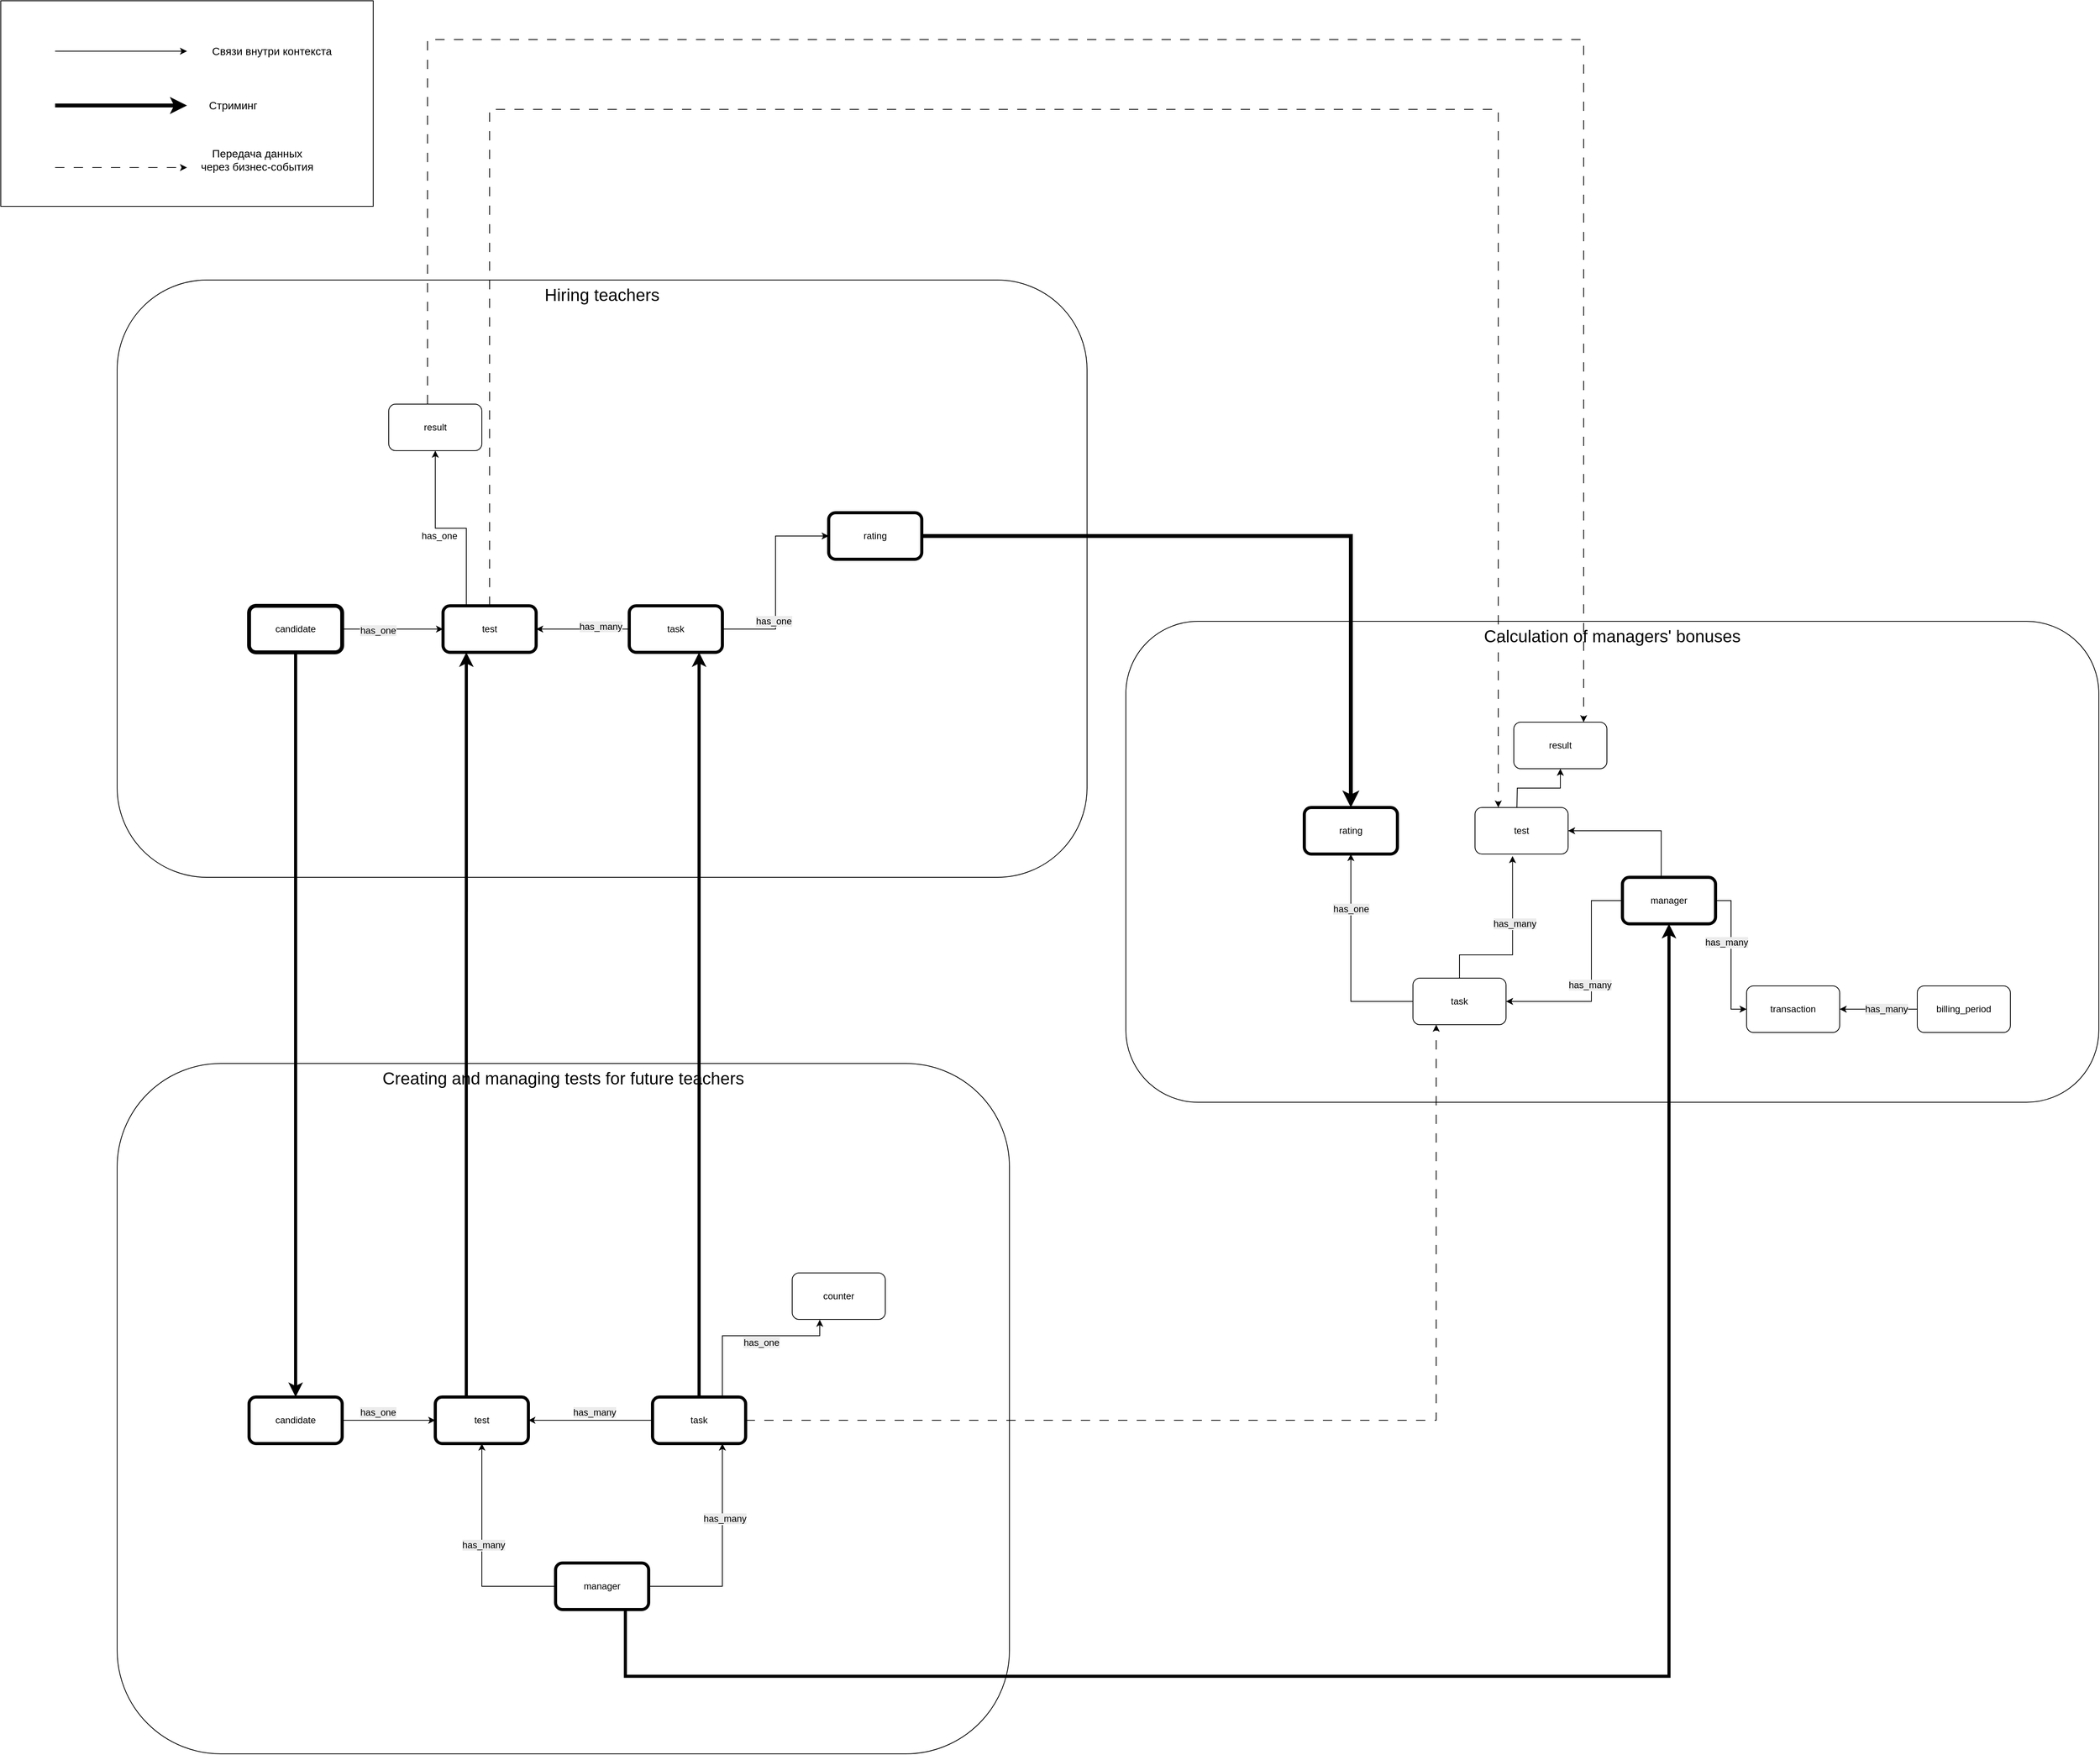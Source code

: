 <mxfile version="27.0.9">
  <diagram name="Страница — 1" id="H42nBueQckTCqTCgXrc7">
    <mxGraphModel dx="3014" dy="2012" grid="1" gridSize="10" guides="1" tooltips="1" connect="1" arrows="1" fold="1" page="1" pageScale="1" pageWidth="827" pageHeight="1169" math="0" shadow="0">
      <root>
        <mxCell id="0" />
        <mxCell id="1" parent="0" />
        <mxCell id="MZ8vWA6o7HbH0okaRIBT-18" value="" style="rounded=0;whiteSpace=wrap;html=1;" parent="1" vertex="1">
          <mxGeometry x="-1480" y="-320" width="480" height="265" as="geometry" />
        </mxCell>
        <mxCell id="R79uFR_LP6PU_-RBtP9x-36" value="&lt;span style=&quot;font-size: 22px;&quot;&gt;Hiring teachers&lt;/span&gt;" style="rounded=1;whiteSpace=wrap;html=1;labelPosition=center;verticalLabelPosition=middle;align=center;verticalAlign=top;" parent="1" vertex="1">
          <mxGeometry x="-1330" y="40" width="1250" height="770" as="geometry" />
        </mxCell>
        <mxCell id="R79uFR_LP6PU_-RBtP9x-37" value="&lt;span style=&quot;font-size: 22px;&quot;&gt;Creating and managing tests for future teachers&lt;/span&gt;" style="rounded=1;whiteSpace=wrap;html=1;labelPosition=center;verticalLabelPosition=middle;align=center;verticalAlign=top;" parent="1" vertex="1">
          <mxGeometry x="-1330" y="1050" width="1150" height="890" as="geometry" />
        </mxCell>
        <mxCell id="R79uFR_LP6PU_-RBtP9x-38" value="&lt;span style=&quot;font-size: 22px;&quot;&gt;Calculation of managers&#39; bonuses&lt;/span&gt;" style="rounded=1;whiteSpace=wrap;html=1;labelPosition=center;verticalLabelPosition=middle;align=center;verticalAlign=top;" parent="1" vertex="1">
          <mxGeometry x="-30" y="480" width="1254" height="620" as="geometry" />
        </mxCell>
        <mxCell id="R79uFR_LP6PU_-RBtP9x-17" style="edgeStyle=orthogonalEdgeStyle;rounded=0;orthogonalLoop=1;jettySize=auto;html=1;entryX=0;entryY=0.5;entryDx=0;entryDy=0;" parent="1" source="R79uFR_LP6PU_-RBtP9x-2" target="R79uFR_LP6PU_-RBtP9x-8" edge="1">
          <mxGeometry relative="1" as="geometry" />
        </mxCell>
        <mxCell id="R79uFR_LP6PU_-RBtP9x-28" value="&lt;span style=&quot;font-size: 12px; background-color: rgb(236, 236, 236);&quot;&gt;has_one&lt;/span&gt;" style="edgeLabel;html=1;align=center;verticalAlign=middle;resizable=0;points=[];" parent="R79uFR_LP6PU_-RBtP9x-17" vertex="1" connectable="0">
          <mxGeometry x="-0.29" y="-2" relative="1" as="geometry">
            <mxPoint x="3" y="-12" as="offset" />
          </mxGeometry>
        </mxCell>
        <mxCell id="R79uFR_LP6PU_-RBtP9x-2" value="candidate" style="rounded=1;whiteSpace=wrap;html=1;strokeWidth=4;" parent="1" vertex="1">
          <mxGeometry x="-1160" y="1480" width="120" height="60" as="geometry" />
        </mxCell>
        <mxCell id="R79uFR_LP6PU_-RBtP9x-21" style="edgeStyle=orthogonalEdgeStyle;rounded=0;orthogonalLoop=1;jettySize=auto;html=1;entryX=0.5;entryY=1;entryDx=0;entryDy=0;exitX=0;exitY=0.5;exitDx=0;exitDy=0;" parent="1" source="R79uFR_LP6PU_-RBtP9x-3" target="R79uFR_LP6PU_-RBtP9x-8" edge="1">
          <mxGeometry relative="1" as="geometry" />
        </mxCell>
        <mxCell id="R79uFR_LP6PU_-RBtP9x-31" value="&lt;span style=&quot;font-size: 12px; background-color: rgb(236, 236, 236);&quot;&gt;has_many&lt;/span&gt;" style="edgeLabel;html=1;align=center;verticalAlign=middle;resizable=0;points=[];" parent="R79uFR_LP6PU_-RBtP9x-21" vertex="1" connectable="0">
          <mxGeometry x="0.064" y="-2" relative="1" as="geometry">
            <mxPoint as="offset" />
          </mxGeometry>
        </mxCell>
        <mxCell id="R79uFR_LP6PU_-RBtP9x-91" style="edgeStyle=orthogonalEdgeStyle;rounded=0;orthogonalLoop=1;jettySize=auto;html=1;entryX=0.75;entryY=1;entryDx=0;entryDy=0;exitX=1;exitY=0.5;exitDx=0;exitDy=0;" parent="1" source="R79uFR_LP6PU_-RBtP9x-3" target="R79uFR_LP6PU_-RBtP9x-7" edge="1">
          <mxGeometry relative="1" as="geometry">
            <Array as="points">
              <mxPoint x="-550" y="1724" />
            </Array>
          </mxGeometry>
        </mxCell>
        <mxCell id="R79uFR_LP6PU_-RBtP9x-94" value="&lt;span style=&quot;font-size: 12px; background-color: rgb(236, 236, 236);&quot;&gt;has_many&lt;/span&gt;" style="edgeLabel;html=1;align=center;verticalAlign=middle;resizable=0;points=[];" parent="R79uFR_LP6PU_-RBtP9x-91" vertex="1" connectable="0">
          <mxGeometry x="0.306" y="-3" relative="1" as="geometry">
            <mxPoint as="offset" />
          </mxGeometry>
        </mxCell>
        <mxCell id="N6-TGysQbzdBZyYczY9a-1" style="edgeStyle=orthogonalEdgeStyle;shape=connector;rounded=0;orthogonalLoop=1;jettySize=auto;html=1;strokeColor=default;strokeWidth=4;align=center;verticalAlign=middle;fontFamily=Helvetica;fontSize=11;fontColor=default;labelBackgroundColor=default;endArrow=classic;exitX=0.75;exitY=1;exitDx=0;exitDy=0;" parent="1" source="R79uFR_LP6PU_-RBtP9x-3" target="R79uFR_LP6PU_-RBtP9x-72" edge="1">
          <mxGeometry relative="1" as="geometry">
            <Array as="points">
              <mxPoint x="-675" y="1840" />
              <mxPoint x="670" y="1840" />
            </Array>
          </mxGeometry>
        </mxCell>
        <mxCell id="R79uFR_LP6PU_-RBtP9x-3" value="manager" style="rounded=1;whiteSpace=wrap;html=1;strokeWidth=4;" parent="1" vertex="1">
          <mxGeometry x="-765" y="1694" width="120" height="60" as="geometry" />
        </mxCell>
        <mxCell id="R79uFR_LP6PU_-RBtP9x-14" style="edgeStyle=orthogonalEdgeStyle;rounded=0;orthogonalLoop=1;jettySize=auto;html=1;entryX=0.5;entryY=1;entryDx=0;entryDy=0;exitX=0.5;exitY=1;exitDx=0;exitDy=0;" parent="1" edge="1">
          <mxGeometry relative="1" as="geometry">
            <mxPoint x="-820" y="1690" as="sourcePoint" />
            <mxPoint x="-820" y="1690" as="targetPoint" />
          </mxGeometry>
        </mxCell>
        <mxCell id="R79uFR_LP6PU_-RBtP9x-7" value="task" style="rounded=1;whiteSpace=wrap;html=1;strokeWidth=4;" parent="1" vertex="1">
          <mxGeometry x="-640" y="1480" width="120" height="60" as="geometry" />
        </mxCell>
        <mxCell id="R79uFR_LP6PU_-RBtP9x-16" style="edgeStyle=orthogonalEdgeStyle;rounded=0;orthogonalLoop=1;jettySize=auto;html=1;entryX=1;entryY=0.5;entryDx=0;entryDy=0;exitX=0;exitY=0.5;exitDx=0;exitDy=0;" parent="1" source="R79uFR_LP6PU_-RBtP9x-7" target="R79uFR_LP6PU_-RBtP9x-8" edge="1">
          <mxGeometry relative="1" as="geometry" />
        </mxCell>
        <mxCell id="R79uFR_LP6PU_-RBtP9x-27" value="&lt;span style=&quot;font-size: 12px; background-color: rgb(236, 236, 236);&quot;&gt;has_many&lt;/span&gt;" style="edgeLabel;html=1;align=center;verticalAlign=middle;resizable=0;points=[];" parent="R79uFR_LP6PU_-RBtP9x-16" vertex="1" connectable="0">
          <mxGeometry x="-0.067" y="1" relative="1" as="geometry">
            <mxPoint x="-1" y="-11" as="offset" />
          </mxGeometry>
        </mxCell>
        <mxCell id="R79uFR_LP6PU_-RBtP9x-115" style="edgeStyle=orthogonalEdgeStyle;shape=connector;rounded=0;orthogonalLoop=1;jettySize=auto;html=1;entryX=0.25;entryY=1;entryDx=0;entryDy=0;strokeColor=default;strokeWidth=4;align=center;verticalAlign=middle;fontFamily=Helvetica;fontSize=12;fontColor=default;labelBackgroundColor=default;endArrow=classic;exitX=0.333;exitY=0.014;exitDx=0;exitDy=0;exitPerimeter=0;" parent="1" source="R79uFR_LP6PU_-RBtP9x-8" target="R79uFR_LP6PU_-RBtP9x-58" edge="1">
          <mxGeometry relative="1" as="geometry">
            <Array as="points" />
          </mxGeometry>
        </mxCell>
        <mxCell id="MZ8vWA6o7HbH0okaRIBT-1" style="edgeStyle=orthogonalEdgeStyle;rounded=0;orthogonalLoop=1;jettySize=auto;html=1;entryX=0.75;entryY=1;entryDx=0;entryDy=0;exitX=0.5;exitY=0;exitDx=0;exitDy=0;strokeWidth=4;" parent="1" source="R79uFR_LP6PU_-RBtP9x-7" target="R79uFR_LP6PU_-RBtP9x-54" edge="1">
          <mxGeometry relative="1" as="geometry" />
        </mxCell>
        <mxCell id="R79uFR_LP6PU_-RBtP9x-8" value="test" style="rounded=1;whiteSpace=wrap;html=1;strokeWidth=4;" parent="1" vertex="1">
          <mxGeometry x="-920" y="1480" width="120" height="60" as="geometry" />
        </mxCell>
        <mxCell id="R79uFR_LP6PU_-RBtP9x-39" style="edgeStyle=orthogonalEdgeStyle;rounded=0;orthogonalLoop=1;jettySize=auto;html=1;entryX=0;entryY=0.5;entryDx=0;entryDy=0;exitX=1;exitY=0.5;exitDx=0;exitDy=0;" parent="1" source="R79uFR_LP6PU_-RBtP9x-41" target="R79uFR_LP6PU_-RBtP9x-58" edge="1">
          <mxGeometry relative="1" as="geometry">
            <mxPoint x="-1120" y="490" as="sourcePoint" />
            <Array as="points">
              <mxPoint x="-980" y="490" />
              <mxPoint x="-980" y="490" />
            </Array>
          </mxGeometry>
        </mxCell>
        <mxCell id="R79uFR_LP6PU_-RBtP9x-40" value="&lt;span style=&quot;font-size: 12px; background-color: rgb(236, 236, 236);&quot;&gt;has_one&lt;/span&gt;" style="edgeLabel;html=1;align=center;verticalAlign=middle;resizable=0;points=[];" parent="R79uFR_LP6PU_-RBtP9x-39" vertex="1" connectable="0">
          <mxGeometry x="-0.29" y="-2" relative="1" as="geometry">
            <mxPoint as="offset" />
          </mxGeometry>
        </mxCell>
        <mxCell id="R79uFR_LP6PU_-RBtP9x-113" style="edgeStyle=orthogonalEdgeStyle;shape=connector;rounded=0;orthogonalLoop=1;jettySize=auto;html=1;strokeColor=default;strokeWidth=4;align=center;verticalAlign=middle;fontFamily=Helvetica;fontSize=12;fontColor=default;labelBackgroundColor=default;endArrow=classic;" parent="1" source="R79uFR_LP6PU_-RBtP9x-41" target="R79uFR_LP6PU_-RBtP9x-2" edge="1">
          <mxGeometry relative="1" as="geometry" />
        </mxCell>
        <mxCell id="R79uFR_LP6PU_-RBtP9x-41" value="candidate" style="rounded=1;whiteSpace=wrap;html=1;strokeWidth=5;" parent="1" vertex="1">
          <mxGeometry x="-1160" y="460" width="120" height="60" as="geometry" />
        </mxCell>
        <mxCell id="MZ8vWA6o7HbH0okaRIBT-3" style="edgeStyle=orthogonalEdgeStyle;rounded=0;orthogonalLoop=1;jettySize=auto;html=1;entryX=0.5;entryY=0;entryDx=0;entryDy=0;strokeWidth=5;" parent="1" source="R79uFR_LP6PU_-RBtP9x-48" target="R79uFR_LP6PU_-RBtP9x-106" edge="1">
          <mxGeometry relative="1" as="geometry">
            <Array as="points">
              <mxPoint x="260" y="370" />
            </Array>
          </mxGeometry>
        </mxCell>
        <mxCell id="R79uFR_LP6PU_-RBtP9x-48" value="rating" style="rounded=1;whiteSpace=wrap;html=1;strokeWidth=4;" parent="1" vertex="1">
          <mxGeometry x="-413" y="340" width="120" height="60" as="geometry" />
        </mxCell>
        <mxCell id="R79uFR_LP6PU_-RBtP9x-49" style="edgeStyle=orthogonalEdgeStyle;rounded=0;orthogonalLoop=1;jettySize=auto;html=1;entryX=0.5;entryY=1;entryDx=0;entryDy=0;exitX=0.5;exitY=1;exitDx=0;exitDy=0;" parent="1" source="R79uFR_LP6PU_-RBtP9x-63" target="R79uFR_LP6PU_-RBtP9x-63" edge="1">
          <mxGeometry relative="1" as="geometry" />
        </mxCell>
        <mxCell id="R79uFR_LP6PU_-RBtP9x-50" style="edgeStyle=orthogonalEdgeStyle;rounded=0;orthogonalLoop=1;jettySize=auto;html=1;entryX=0;entryY=0.5;entryDx=0;entryDy=0;" parent="1" source="R79uFR_LP6PU_-RBtP9x-54" target="R79uFR_LP6PU_-RBtP9x-48" edge="1">
          <mxGeometry relative="1" as="geometry" />
        </mxCell>
        <mxCell id="R79uFR_LP6PU_-RBtP9x-51" value="&lt;span style=&quot;font-size: 12px; background-color: rgb(236, 236, 236);&quot;&gt;has_one&lt;/span&gt;" style="edgeLabel;html=1;align=center;verticalAlign=middle;resizable=0;points=[];" parent="R79uFR_LP6PU_-RBtP9x-50" vertex="1" connectable="0">
          <mxGeometry x="-0.388" y="3" relative="1" as="geometry">
            <mxPoint as="offset" />
          </mxGeometry>
        </mxCell>
        <mxCell id="R79uFR_LP6PU_-RBtP9x-54" value="task" style="rounded=1;whiteSpace=wrap;html=1;strokeWidth=4;" parent="1" vertex="1">
          <mxGeometry x="-670" y="460" width="120" height="60" as="geometry" />
        </mxCell>
        <mxCell id="R79uFR_LP6PU_-RBtP9x-57" style="edgeStyle=orthogonalEdgeStyle;rounded=0;orthogonalLoop=1;jettySize=auto;html=1;entryX=0.5;entryY=1;entryDx=0;entryDy=0;exitX=0.25;exitY=0;exitDx=0;exitDy=0;" parent="1" source="R79uFR_LP6PU_-RBtP9x-58" target="R79uFR_LP6PU_-RBtP9x-63" edge="1">
          <mxGeometry relative="1" as="geometry" />
        </mxCell>
        <mxCell id="MZ8vWA6o7HbH0okaRIBT-2" style="edgeStyle=orthogonalEdgeStyle;rounded=0;orthogonalLoop=1;jettySize=auto;html=1;entryX=0.25;entryY=1;entryDx=0;entryDy=0;exitX=1;exitY=0.5;exitDx=0;exitDy=0;dashed=1;dashPattern=12 12;" parent="1" source="R79uFR_LP6PU_-RBtP9x-7" target="R79uFR_LP6PU_-RBtP9x-80" edge="1">
          <mxGeometry relative="1" as="geometry">
            <Array as="points">
              <mxPoint x="370" y="1510" />
            </Array>
          </mxGeometry>
        </mxCell>
        <mxCell id="MZ8vWA6o7HbH0okaRIBT-7" style="edgeStyle=orthogonalEdgeStyle;rounded=0;orthogonalLoop=1;jettySize=auto;html=1;entryX=0.25;entryY=0;entryDx=0;entryDy=0;dashed=1;dashPattern=12 12;" parent="1" source="R79uFR_LP6PU_-RBtP9x-58" target="R79uFR_LP6PU_-RBtP9x-84" edge="1">
          <mxGeometry relative="1" as="geometry">
            <Array as="points">
              <mxPoint x="-850" y="-180" />
              <mxPoint x="450" y="-180" />
            </Array>
          </mxGeometry>
        </mxCell>
        <mxCell id="R79uFR_LP6PU_-RBtP9x-58" value="test" style="rounded=1;whiteSpace=wrap;html=1;strokeWidth=4;" parent="1" vertex="1">
          <mxGeometry x="-910" y="460" width="120" height="60" as="geometry" />
        </mxCell>
        <mxCell id="MZ8vWA6o7HbH0okaRIBT-4" style="edgeStyle=orthogonalEdgeStyle;rounded=0;orthogonalLoop=1;jettySize=auto;html=1;entryX=0.75;entryY=0;entryDx=0;entryDy=0;dashed=1;dashPattern=12 12;" parent="1" source="R79uFR_LP6PU_-RBtP9x-63" target="MZ8vWA6o7HbH0okaRIBT-6" edge="1">
          <mxGeometry relative="1" as="geometry">
            <mxPoint x="500" y="580" as="targetPoint" />
            <Array as="points">
              <mxPoint x="-930" y="-270" />
              <mxPoint x="560" y="-270" />
            </Array>
          </mxGeometry>
        </mxCell>
        <mxCell id="R79uFR_LP6PU_-RBtP9x-63" value="result" style="rounded=1;whiteSpace=wrap;html=1;strokeWidth=1;" parent="1" vertex="1">
          <mxGeometry x="-980" y="200" width="120" height="60" as="geometry" />
        </mxCell>
        <mxCell id="R79uFR_LP6PU_-RBtP9x-64" value="has_one" style="text;html=1;align=center;verticalAlign=middle;resizable=0;points=[];autosize=1;strokeColor=none;fillColor=none;" parent="1" vertex="1">
          <mxGeometry x="-950" y="355" width="70" height="30" as="geometry" />
        </mxCell>
        <mxCell id="R79uFR_LP6PU_-RBtP9x-68" style="edgeStyle=orthogonalEdgeStyle;rounded=0;orthogonalLoop=1;jettySize=auto;html=1;entryX=1;entryY=0.5;entryDx=0;entryDy=0;exitX=0;exitY=0.5;exitDx=0;exitDy=0;" parent="1" source="R79uFR_LP6PU_-RBtP9x-72" target="R79uFR_LP6PU_-RBtP9x-80" edge="1">
          <mxGeometry relative="1" as="geometry">
            <Array as="points">
              <mxPoint x="570" y="840" />
              <mxPoint x="570" y="970" />
            </Array>
          </mxGeometry>
        </mxCell>
        <mxCell id="R79uFR_LP6PU_-RBtP9x-69" value="&lt;span style=&quot;font-size: 12px; background-color: rgb(236, 236, 236);&quot;&gt;has_many&lt;/span&gt;" style="edgeLabel;html=1;align=center;verticalAlign=middle;resizable=0;points=[];" parent="R79uFR_LP6PU_-RBtP9x-68" vertex="1" connectable="0">
          <mxGeometry x="0.064" y="-2" relative="1" as="geometry">
            <mxPoint as="offset" />
          </mxGeometry>
        </mxCell>
        <mxCell id="R79uFR_LP6PU_-RBtP9x-70" style="edgeStyle=orthogonalEdgeStyle;rounded=0;orthogonalLoop=1;jettySize=auto;html=1;entryX=0;entryY=0.5;entryDx=0;entryDy=0;exitX=1;exitY=0.5;exitDx=0;exitDy=0;" parent="1" source="R79uFR_LP6PU_-RBtP9x-72" target="R79uFR_LP6PU_-RBtP9x-73" edge="1">
          <mxGeometry relative="1" as="geometry">
            <mxPoint x="730" y="1100" as="sourcePoint" />
          </mxGeometry>
        </mxCell>
        <mxCell id="R79uFR_LP6PU_-RBtP9x-71" value="&lt;span style=&quot;font-size: 12px; background-color: rgb(236, 236, 236);&quot;&gt;has_many&lt;/span&gt;" style="edgeLabel;html=1;align=center;verticalAlign=middle;resizable=0;points=[];" parent="R79uFR_LP6PU_-RBtP9x-70" vertex="1" connectable="0">
          <mxGeometry x="-0.089" y="2" relative="1" as="geometry">
            <mxPoint x="-8" y="-8" as="offset" />
          </mxGeometry>
        </mxCell>
        <mxCell id="MZ8vWA6o7HbH0okaRIBT-8" style="edgeStyle=orthogonalEdgeStyle;rounded=0;orthogonalLoop=1;jettySize=auto;html=1;entryX=1;entryY=0.5;entryDx=0;entryDy=0;" parent="1" source="R79uFR_LP6PU_-RBtP9x-72" target="R79uFR_LP6PU_-RBtP9x-84" edge="1">
          <mxGeometry relative="1" as="geometry">
            <Array as="points">
              <mxPoint x="660" y="750" />
            </Array>
          </mxGeometry>
        </mxCell>
        <mxCell id="R79uFR_LP6PU_-RBtP9x-72" value="manager" style="rounded=1;whiteSpace=wrap;html=1;strokeWidth=4;" parent="1" vertex="1">
          <mxGeometry x="610" y="810" width="120" height="60" as="geometry" />
        </mxCell>
        <mxCell id="R79uFR_LP6PU_-RBtP9x-73" value="transaction" style="rounded=1;whiteSpace=wrap;html=1;" parent="1" vertex="1">
          <mxGeometry x="770" y="950" width="120" height="60" as="geometry" />
        </mxCell>
        <mxCell id="R79uFR_LP6PU_-RBtP9x-75" style="edgeStyle=orthogonalEdgeStyle;rounded=0;orthogonalLoop=1;jettySize=auto;html=1;entryX=0.5;entryY=1;entryDx=0;entryDy=0;exitX=0.5;exitY=1;exitDx=0;exitDy=0;" parent="1" edge="1">
          <mxGeometry relative="1" as="geometry">
            <mxPoint x="270" y="760" as="sourcePoint" />
            <mxPoint x="270" y="760" as="targetPoint" />
          </mxGeometry>
        </mxCell>
        <mxCell id="R79uFR_LP6PU_-RBtP9x-80" value="task" style="rounded=1;whiteSpace=wrap;html=1;strokeWidth=1;" parent="1" vertex="1">
          <mxGeometry x="340" y="940" width="120" height="60" as="geometry" />
        </mxCell>
        <mxCell id="R79uFR_LP6PU_-RBtP9x-81" style="edgeStyle=orthogonalEdgeStyle;rounded=0;orthogonalLoop=1;jettySize=auto;html=1;entryX=0.403;entryY=1.044;entryDx=0;entryDy=0;exitX=0.5;exitY=0;exitDx=0;exitDy=0;entryPerimeter=0;" parent="1" source="R79uFR_LP6PU_-RBtP9x-80" target="R79uFR_LP6PU_-RBtP9x-84" edge="1">
          <mxGeometry relative="1" as="geometry">
            <Array as="points">
              <mxPoint x="400" y="910" />
              <mxPoint x="468" y="910" />
            </Array>
          </mxGeometry>
        </mxCell>
        <mxCell id="R79uFR_LP6PU_-RBtP9x-82" value="&lt;span style=&quot;font-size: 12px; background-color: rgb(236, 236, 236);&quot;&gt;has_many&lt;/span&gt;" style="edgeLabel;html=1;align=center;verticalAlign=middle;resizable=0;points=[];" parent="R79uFR_LP6PU_-RBtP9x-81" vertex="1" connectable="0">
          <mxGeometry x="-0.067" y="1" relative="1" as="geometry">
            <mxPoint x="3" y="-33" as="offset" />
          </mxGeometry>
        </mxCell>
        <mxCell id="R79uFR_LP6PU_-RBtP9x-84" value="test" style="rounded=1;whiteSpace=wrap;html=1;strokeWidth=1;" parent="1" vertex="1">
          <mxGeometry x="420" y="720" width="120" height="60" as="geometry" />
        </mxCell>
        <mxCell id="R79uFR_LP6PU_-RBtP9x-86" style="edgeStyle=orthogonalEdgeStyle;rounded=0;orthogonalLoop=1;jettySize=auto;html=1;entryX=1;entryY=0.5;entryDx=0;entryDy=0;" parent="1" source="R79uFR_LP6PU_-RBtP9x-88" target="R79uFR_LP6PU_-RBtP9x-73" edge="1">
          <mxGeometry relative="1" as="geometry">
            <Array as="points">
              <mxPoint x="960" y="980" />
              <mxPoint x="960" y="980" />
            </Array>
          </mxGeometry>
        </mxCell>
        <mxCell id="R79uFR_LP6PU_-RBtP9x-87" value="&lt;span style=&quot;font-size: 12px; background-color: rgb(236, 236, 236);&quot;&gt;has_many&lt;/span&gt;" style="edgeLabel;html=1;align=center;verticalAlign=middle;resizable=0;points=[];" parent="R79uFR_LP6PU_-RBtP9x-86" vertex="1" connectable="0">
          <mxGeometry x="-0.41" relative="1" as="geometry">
            <mxPoint x="-11" as="offset" />
          </mxGeometry>
        </mxCell>
        <mxCell id="R79uFR_LP6PU_-RBtP9x-88" value="billing_period" style="rounded=1;whiteSpace=wrap;html=1;" parent="1" vertex="1">
          <mxGeometry x="990" y="950" width="120" height="60" as="geometry" />
        </mxCell>
        <mxCell id="R79uFR_LP6PU_-RBtP9x-96" style="edgeStyle=orthogonalEdgeStyle;rounded=0;orthogonalLoop=1;jettySize=auto;html=1;entryX=1;entryY=0.5;entryDx=0;entryDy=0;exitX=0;exitY=0.5;exitDx=0;exitDy=0;" parent="1" source="R79uFR_LP6PU_-RBtP9x-54" target="R79uFR_LP6PU_-RBtP9x-58" edge="1">
          <mxGeometry relative="1" as="geometry">
            <mxPoint x="-850" y="400" as="sourcePoint" />
            <mxPoint x="-850" y="460" as="targetPoint" />
          </mxGeometry>
        </mxCell>
        <mxCell id="R79uFR_LP6PU_-RBtP9x-97" value="&lt;span style=&quot;font-size: 12px; background-color: rgb(236, 236, 236);&quot;&gt;has_many&lt;/span&gt;" style="edgeLabel;html=1;align=center;verticalAlign=middle;resizable=0;points=[];" parent="R79uFR_LP6PU_-RBtP9x-96" vertex="1" connectable="0">
          <mxGeometry x="-0.067" y="1" relative="1" as="geometry">
            <mxPoint x="19" y="-4" as="offset" />
          </mxGeometry>
        </mxCell>
        <mxCell id="R79uFR_LP6PU_-RBtP9x-106" value="rating" style="rounded=1;whiteSpace=wrap;html=1;strokeWidth=4;" parent="1" vertex="1">
          <mxGeometry x="200" y="720" width="120" height="60" as="geometry" />
        </mxCell>
        <mxCell id="R79uFR_LP6PU_-RBtP9x-107" style="edgeStyle=orthogonalEdgeStyle;rounded=0;orthogonalLoop=1;jettySize=auto;html=1;entryX=0.5;entryY=1;entryDx=0;entryDy=0;exitX=0;exitY=0.5;exitDx=0;exitDy=0;" parent="1" source="R79uFR_LP6PU_-RBtP9x-80" target="R79uFR_LP6PU_-RBtP9x-106" edge="1">
          <mxGeometry relative="1" as="geometry">
            <mxPoint x="150" y="780" as="sourcePoint" />
          </mxGeometry>
        </mxCell>
        <mxCell id="R79uFR_LP6PU_-RBtP9x-108" value="&lt;span style=&quot;font-size: 12px; background-color: rgb(236, 236, 236);&quot;&gt;has_one&lt;/span&gt;" style="edgeLabel;html=1;align=center;verticalAlign=middle;resizable=0;points=[];" parent="R79uFR_LP6PU_-RBtP9x-107" vertex="1" connectable="0">
          <mxGeometry x="-0.388" y="3" relative="1" as="geometry">
            <mxPoint x="3" y="-117" as="offset" />
          </mxGeometry>
        </mxCell>
        <mxCell id="MZ8vWA6o7HbH0okaRIBT-5" style="edgeStyle=orthogonalEdgeStyle;rounded=0;orthogonalLoop=1;jettySize=auto;html=1;entryX=0.5;entryY=1;entryDx=0;entryDy=0;exitX=0.5;exitY=0;exitDx=0;exitDy=0;" parent="1" target="MZ8vWA6o7HbH0okaRIBT-6" edge="1">
          <mxGeometry relative="1" as="geometry">
            <mxPoint x="474" y="720" as="sourcePoint" />
          </mxGeometry>
        </mxCell>
        <mxCell id="MZ8vWA6o7HbH0okaRIBT-6" value="result" style="rounded=1;whiteSpace=wrap;html=1;strokeWidth=1;" parent="1" vertex="1">
          <mxGeometry x="470" y="610" width="120" height="60" as="geometry" />
        </mxCell>
        <mxCell id="MZ8vWA6o7HbH0okaRIBT-13" style="edgeStyle=orthogonalEdgeStyle;rounded=0;orthogonalLoop=1;jettySize=auto;html=1;strokeWidth=5;" parent="1" edge="1">
          <mxGeometry relative="1" as="geometry">
            <mxPoint x="-1410" y="-185" as="sourcePoint" />
            <mxPoint x="-1240" y="-185" as="targetPoint" />
            <Array as="points">
              <mxPoint x="-1240" y="-185" />
            </Array>
          </mxGeometry>
        </mxCell>
        <mxCell id="MZ8vWA6o7HbH0okaRIBT-20" value="Стриминг&amp;nbsp;" style="edgeLabel;html=1;align=center;verticalAlign=middle;resizable=0;points=[];fontSize=14;" parent="MZ8vWA6o7HbH0okaRIBT-13" vertex="1" connectable="0">
          <mxGeometry x="0.464" y="-1" relative="1" as="geometry">
            <mxPoint x="106" y="-1" as="offset" />
          </mxGeometry>
        </mxCell>
        <mxCell id="MZ8vWA6o7HbH0okaRIBT-14" style="edgeStyle=orthogonalEdgeStyle;rounded=0;orthogonalLoop=1;jettySize=auto;html=1;dashed=1;dashPattern=12 12;" parent="1" edge="1">
          <mxGeometry relative="1" as="geometry">
            <mxPoint x="-1410" y="-105" as="sourcePoint" />
            <mxPoint x="-1240" y="-105" as="targetPoint" />
            <Array as="points">
              <mxPoint x="-1410" y="-105" />
            </Array>
          </mxGeometry>
        </mxCell>
        <mxCell id="MZ8vWA6o7HbH0okaRIBT-16" style="edgeStyle=orthogonalEdgeStyle;rounded=0;orthogonalLoop=1;jettySize=auto;html=1;" parent="1" edge="1">
          <mxGeometry relative="1" as="geometry">
            <mxPoint x="-1410" y="-255" as="sourcePoint" />
            <mxPoint x="-1240" y="-255" as="targetPoint" />
          </mxGeometry>
        </mxCell>
        <mxCell id="MZ8vWA6o7HbH0okaRIBT-19" value="Связи внутри контекста" style="edgeLabel;html=1;align=center;verticalAlign=middle;resizable=0;points=[];fontSize=14;" parent="MZ8vWA6o7HbH0okaRIBT-16" vertex="1" connectable="0">
          <mxGeometry x="0.739" y="2" relative="1" as="geometry">
            <mxPoint x="131" y="2" as="offset" />
          </mxGeometry>
        </mxCell>
        <mxCell id="MZ8vWA6o7HbH0okaRIBT-21" value="Передача данных &lt;br&gt;через бизнес-события" style="edgeLabel;html=1;align=center;verticalAlign=middle;resizable=0;points=[];fontSize=14;" parent="1" vertex="1" connectable="0">
          <mxGeometry x="-1150" y="-115" as="geometry" />
        </mxCell>
        <mxCell id="yP3hYc90VCgGGIUyLO_B-1" style="edgeStyle=orthogonalEdgeStyle;rounded=0;orthogonalLoop=1;jettySize=auto;html=1;exitX=0.75;exitY=0;exitDx=0;exitDy=0;entryX=0.296;entryY=1.006;entryDx=0;entryDy=0;entryPerimeter=0;" parent="1" source="R79uFR_LP6PU_-RBtP9x-7" target="yP3hYc90VCgGGIUyLO_B-3" edge="1">
          <mxGeometry relative="1" as="geometry">
            <Array as="points">
              <mxPoint x="-550" y="1401" />
            </Array>
            <mxPoint x="-322" y="1260" as="sourcePoint" />
          </mxGeometry>
        </mxCell>
        <mxCell id="yP3hYc90VCgGGIUyLO_B-2" value="&lt;span style=&quot;font-size: 12px; background-color: rgb(236, 236, 236);&quot;&gt;has_one&lt;/span&gt;" style="edgeLabel;html=1;align=center;verticalAlign=middle;resizable=0;points=[];" parent="yP3hYc90VCgGGIUyLO_B-1" vertex="1" connectable="0">
          <mxGeometry x="-0.077" y="-1" relative="1" as="geometry">
            <mxPoint x="25" y="8" as="offset" />
          </mxGeometry>
        </mxCell>
        <mxCell id="yP3hYc90VCgGGIUyLO_B-3" value="counter" style="rounded=1;whiteSpace=wrap;html=1;" parent="1" vertex="1">
          <mxGeometry x="-460" y="1320" width="120" height="60" as="geometry" />
        </mxCell>
      </root>
    </mxGraphModel>
  </diagram>
</mxfile>
